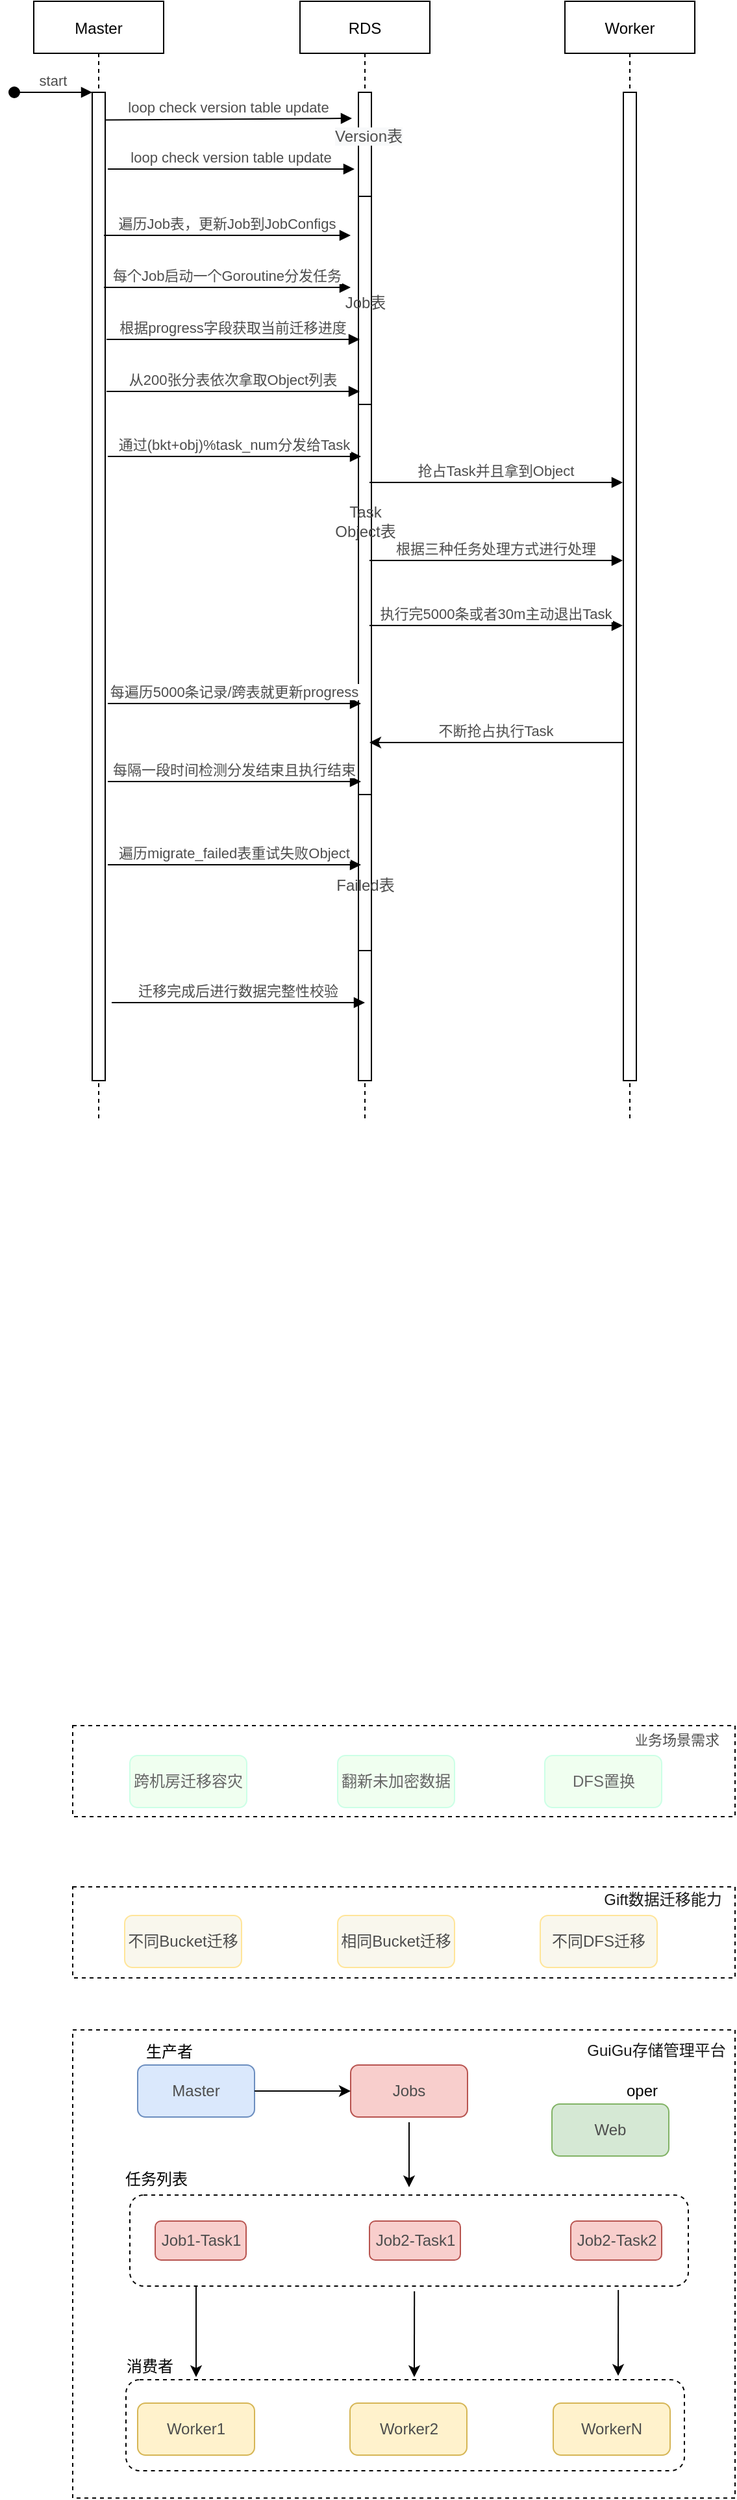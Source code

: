 <mxfile version="15.7.0" type="github">
  <diagram id="kgpKYQtTHZ0yAKxKKP6v" name="Page-1">
    <mxGraphModel dx="1678" dy="905" grid="1" gridSize="10" guides="1" tooltips="1" connect="1" arrows="1" fold="1" page="1" pageScale="1" pageWidth="850" pageHeight="1100" math="0" shadow="0">
      <root>
        <mxCell id="0" />
        <mxCell id="1" parent="0" />
        <mxCell id="3nuBFxr9cyL0pnOWT2aG-1" value="Master" style="shape=umlLifeline;perimeter=lifelinePerimeter;container=1;collapsible=0;recursiveResize=0;rounded=0;shadow=0;strokeWidth=1;" parent="1" vertex="1">
          <mxGeometry x="120" y="80" width="100" height="860" as="geometry" />
        </mxCell>
        <mxCell id="3nuBFxr9cyL0pnOWT2aG-2" value="" style="points=[];perimeter=orthogonalPerimeter;rounded=0;shadow=0;strokeWidth=1;fontColor=#4D4D4D;" parent="3nuBFxr9cyL0pnOWT2aG-1" vertex="1">
          <mxGeometry x="45" y="70" width="10" height="760" as="geometry" />
        </mxCell>
        <mxCell id="3nuBFxr9cyL0pnOWT2aG-3" value="start" style="verticalAlign=bottom;startArrow=oval;endArrow=block;startSize=8;shadow=0;strokeWidth=1;fontColor=#4D4D4D;" parent="3nuBFxr9cyL0pnOWT2aG-1" target="3nuBFxr9cyL0pnOWT2aG-2" edge="1">
          <mxGeometry relative="1" as="geometry">
            <mxPoint x="-15" y="70" as="sourcePoint" />
          </mxGeometry>
        </mxCell>
        <mxCell id="3nuBFxr9cyL0pnOWT2aG-5" value="RDS" style="shape=umlLifeline;perimeter=lifelinePerimeter;container=1;collapsible=0;recursiveResize=0;rounded=0;shadow=0;strokeWidth=1;" parent="1" vertex="1">
          <mxGeometry x="325" y="80" width="100" height="860" as="geometry" />
        </mxCell>
        <mxCell id="3nuBFxr9cyL0pnOWT2aG-6" value="" style="points=[];perimeter=orthogonalPerimeter;rounded=0;shadow=0;strokeWidth=1;fontColor=#4D4D4D;" parent="3nuBFxr9cyL0pnOWT2aG-5" vertex="1">
          <mxGeometry x="45" y="120" width="10" height="710" as="geometry" />
        </mxCell>
        <mxCell id="l1R9I0LpglT0F0HoZKRL-35" value="" style="points=[];perimeter=orthogonalPerimeter;rounded=0;shadow=0;strokeWidth=1;fontColor=#4D4D4D;" vertex="1" parent="3nuBFxr9cyL0pnOWT2aG-5">
          <mxGeometry x="45" y="70" width="10" height="80" as="geometry" />
        </mxCell>
        <mxCell id="l1R9I0LpglT0F0HoZKRL-36" value="Job表" style="text;html=1;align=center;verticalAlign=middle;resizable=0;points=[];autosize=1;strokeColor=none;fillColor=none;fontColor=#4D4D4D;" vertex="1" parent="3nuBFxr9cyL0pnOWT2aG-5">
          <mxGeometry x="25" y="222" width="50" height="20" as="geometry" />
        </mxCell>
        <mxCell id="l1R9I0LpglT0F0HoZKRL-37" value="&lt;span style=&quot;font-family: helvetica; font-size: 12px; font-style: normal; font-weight: 400; letter-spacing: normal; text-align: center; text-indent: 0px; text-transform: none; word-spacing: 0px; background-color: rgb(248, 249, 250); display: inline; float: none;&quot;&gt;Version表&lt;/span&gt;" style="text;whiteSpace=wrap;html=1;fontColor=#4D4D4D;" vertex="1" parent="3nuBFxr9cyL0pnOWT2aG-5">
          <mxGeometry x="25" y="90" width="60" height="30" as="geometry" />
        </mxCell>
        <mxCell id="l1R9I0LpglT0F0HoZKRL-44" value="" style="points=[];perimeter=orthogonalPerimeter;rounded=0;shadow=0;strokeWidth=1;fontColor=#4D4D4D;" vertex="1" parent="3nuBFxr9cyL0pnOWT2aG-5">
          <mxGeometry x="45" y="310" width="10" height="310" as="geometry" />
        </mxCell>
        <mxCell id="l1R9I0LpglT0F0HoZKRL-53" value="Task&lt;br&gt;Object表" style="text;html=1;align=center;verticalAlign=middle;resizable=0;points=[];autosize=1;strokeColor=none;fillColor=none;fontColor=#4D4D4D;" vertex="1" parent="3nuBFxr9cyL0pnOWT2aG-5">
          <mxGeometry x="20" y="385" width="60" height="30" as="geometry" />
        </mxCell>
        <mxCell id="l1R9I0LpglT0F0HoZKRL-60" value="" style="points=[];perimeter=orthogonalPerimeter;rounded=0;shadow=0;strokeWidth=1;fontColor=#4D4D4D;" vertex="1" parent="3nuBFxr9cyL0pnOWT2aG-5">
          <mxGeometry x="45" y="610" width="10" height="120" as="geometry" />
        </mxCell>
        <mxCell id="l1R9I0LpglT0F0HoZKRL-62" value="Failed表" style="text;html=1;align=center;verticalAlign=middle;resizable=0;points=[];autosize=1;strokeColor=none;fillColor=none;fontColor=#4D4D4D;" vertex="1" parent="3nuBFxr9cyL0pnOWT2aG-5">
          <mxGeometry x="20" y="670" width="60" height="20" as="geometry" />
        </mxCell>
        <mxCell id="3nuBFxr9cyL0pnOWT2aG-8" value="loop check version table update" style="verticalAlign=bottom;endArrow=block;entryX=0.25;entryY=0;shadow=0;strokeWidth=1;exitX=1;exitY=0.028;exitDx=0;exitDy=0;exitPerimeter=0;entryDx=0;entryDy=0;fontColor=#4D4D4D;" parent="1" source="3nuBFxr9cyL0pnOWT2aG-2" target="l1R9I0LpglT0F0HoZKRL-37" edge="1">
          <mxGeometry relative="1" as="geometry">
            <mxPoint x="275" y="160" as="sourcePoint" />
          </mxGeometry>
        </mxCell>
        <mxCell id="l1R9I0LpglT0F0HoZKRL-1" value="&lt;font color=&quot;#4d4d4d&quot;&gt;不同Bucket迁移&lt;/font&gt;" style="rounded=1;whiteSpace=wrap;html=1;fillColor=#f9f7ed;strokeColor=#FFE599;" vertex="1" parent="1">
          <mxGeometry x="190" y="1552" width="90" height="40" as="geometry" />
        </mxCell>
        <mxCell id="l1R9I0LpglT0F0HoZKRL-2" value="&lt;font color=&quot;#4d4d4d&quot;&gt;相同Bucket迁移&lt;/font&gt;" style="rounded=1;whiteSpace=wrap;html=1;fillColor=#f9f7ed;strokeColor=#FFE599;" vertex="1" parent="1">
          <mxGeometry x="354" y="1552" width="90" height="40" as="geometry" />
        </mxCell>
        <mxCell id="l1R9I0LpglT0F0HoZKRL-3" value="&lt;font color=&quot;#4d4d4d&quot;&gt;不同DFS迁移&lt;/font&gt;" style="rounded=1;whiteSpace=wrap;html=1;fillColor=#f9f7ed;strokeColor=#FFE599;" vertex="1" parent="1">
          <mxGeometry x="510" y="1552" width="90" height="40" as="geometry" />
        </mxCell>
        <mxCell id="l1R9I0LpglT0F0HoZKRL-4" value="&lt;font color=&quot;#4d4d4d&quot;&gt;Job1-Task1&lt;/font&gt;" style="rounded=1;whiteSpace=wrap;html=1;fillColor=#f8cecc;strokeColor=#b85450;" vertex="1" parent="1">
          <mxGeometry x="213.5" y="1787" width="70" height="30" as="geometry" />
        </mxCell>
        <mxCell id="l1R9I0LpglT0F0HoZKRL-5" value="&lt;font color=&quot;#4d4d4d&quot;&gt;Job2-Task1&lt;/font&gt;" style="rounded=1;whiteSpace=wrap;html=1;fillColor=#f8cecc;strokeColor=#b85450;" vertex="1" parent="1">
          <mxGeometry x="378.5" y="1787" width="70" height="30" as="geometry" />
        </mxCell>
        <mxCell id="l1R9I0LpglT0F0HoZKRL-6" value="&lt;font color=&quot;#4d4d4d&quot;&gt;Job2-Task2&lt;/font&gt;" style="rounded=1;whiteSpace=wrap;html=1;fillColor=#f8cecc;strokeColor=#b85450;" vertex="1" parent="1">
          <mxGeometry x="533.5" y="1787" width="70" height="30" as="geometry" />
        </mxCell>
        <mxCell id="l1R9I0LpglT0F0HoZKRL-7" value="&lt;font color=&quot;#4d4d4d&quot;&gt;Master&lt;/font&gt;" style="rounded=1;whiteSpace=wrap;html=1;fillColor=#dae8fc;strokeColor=#6c8ebf;" vertex="1" parent="1">
          <mxGeometry x="200" y="1667" width="90" height="40" as="geometry" />
        </mxCell>
        <mxCell id="l1R9I0LpglT0F0HoZKRL-8" value="&lt;font color=&quot;#4d4d4d&quot;&gt;Jobs&lt;/font&gt;" style="rounded=1;whiteSpace=wrap;html=1;fillColor=#f8cecc;strokeColor=#b85450;" vertex="1" parent="1">
          <mxGeometry x="364" y="1667" width="90" height="40" as="geometry" />
        </mxCell>
        <mxCell id="l1R9I0LpglT0F0HoZKRL-9" value="&lt;font color=&quot;#4d4d4d&quot;&gt;Web&lt;/font&gt;" style="rounded=1;whiteSpace=wrap;html=1;fillColor=#d5e8d4;strokeColor=#82b366;" vertex="1" parent="1">
          <mxGeometry x="519" y="1697" width="90" height="40" as="geometry" />
        </mxCell>
        <mxCell id="l1R9I0LpglT0F0HoZKRL-10" value="&lt;font color=&quot;#4d4d4d&quot;&gt;Worker1&lt;/font&gt;" style="rounded=1;whiteSpace=wrap;html=1;fillColor=#fff2cc;strokeColor=#d6b656;" vertex="1" parent="1">
          <mxGeometry x="200" y="1927" width="90" height="40" as="geometry" />
        </mxCell>
        <mxCell id="l1R9I0LpglT0F0HoZKRL-11" value="&lt;font color=&quot;#4d4d4d&quot;&gt;Worker2&lt;/font&gt;" style="rounded=1;whiteSpace=wrap;html=1;fillColor=#fff2cc;strokeColor=#d6b656;" vertex="1" parent="1">
          <mxGeometry x="363.5" y="1927" width="90" height="40" as="geometry" />
        </mxCell>
        <mxCell id="l1R9I0LpglT0F0HoZKRL-12" value="&lt;font color=&quot;#4d4d4d&quot;&gt;WorkerN&lt;/font&gt;" style="rounded=1;whiteSpace=wrap;html=1;fillColor=#fff2cc;strokeColor=#d6b656;" vertex="1" parent="1">
          <mxGeometry x="520" y="1927" width="90" height="40" as="geometry" />
        </mxCell>
        <mxCell id="l1R9I0LpglT0F0HoZKRL-13" value="" style="rounded=0;whiteSpace=wrap;html=1;fillColor=none;dashed=1;strokeWidth=1;glass=0;sketch=0;shadow=0;" vertex="1" parent="1">
          <mxGeometry x="150" y="1640" width="510" height="360" as="geometry" />
        </mxCell>
        <mxCell id="l1R9I0LpglT0F0HoZKRL-14" value="" style="rounded=1;whiteSpace=wrap;html=1;fillColor=none;dashed=1;" vertex="1" parent="1">
          <mxGeometry x="194" y="1767" width="430" height="70" as="geometry" />
        </mxCell>
        <mxCell id="l1R9I0LpglT0F0HoZKRL-15" value="" style="rounded=1;whiteSpace=wrap;html=1;fillColor=none;dashed=1;" vertex="1" parent="1">
          <mxGeometry x="191" y="1909" width="430" height="70" as="geometry" />
        </mxCell>
        <mxCell id="l1R9I0LpglT0F0HoZKRL-16" value="" style="endArrow=classic;html=1;rounded=0;exitX=0.5;exitY=1;exitDx=0;exitDy=0;" edge="1" parent="1">
          <mxGeometry width="50" height="50" relative="1" as="geometry">
            <mxPoint x="409" y="1711" as="sourcePoint" />
            <mxPoint x="409" y="1761" as="targetPoint" />
          </mxGeometry>
        </mxCell>
        <mxCell id="l1R9I0LpglT0F0HoZKRL-17" value="" style="endArrow=classic;html=1;rounded=0;exitX=1;exitY=0.5;exitDx=0;exitDy=0;entryX=0;entryY=0.5;entryDx=0;entryDy=0;" edge="1" parent="1" source="l1R9I0LpglT0F0HoZKRL-7" target="l1R9I0LpglT0F0HoZKRL-8">
          <mxGeometry width="50" height="50" relative="1" as="geometry">
            <mxPoint x="430" y="1787" as="sourcePoint" />
            <mxPoint x="480" y="1737" as="targetPoint" />
          </mxGeometry>
        </mxCell>
        <mxCell id="l1R9I0LpglT0F0HoZKRL-18" value="" style="endArrow=classic;html=1;rounded=0;" edge="1" parent="1">
          <mxGeometry width="50" height="50" relative="1" as="geometry">
            <mxPoint x="245" y="1837" as="sourcePoint" />
            <mxPoint x="245" y="1907" as="targetPoint" />
          </mxGeometry>
        </mxCell>
        <mxCell id="l1R9I0LpglT0F0HoZKRL-19" value="" style="endArrow=classic;html=1;rounded=0;exitX=0.12;exitY=1.057;exitDx=0;exitDy=0;exitPerimeter=0;" edge="1" parent="1">
          <mxGeometry width="50" height="50" relative="1" as="geometry">
            <mxPoint x="413.1" y="1840.99" as="sourcePoint" />
            <mxPoint x="413" y="1907" as="targetPoint" />
          </mxGeometry>
        </mxCell>
        <mxCell id="l1R9I0LpglT0F0HoZKRL-20" value="" style="endArrow=classic;html=1;rounded=0;exitX=0.12;exitY=1.057;exitDx=0;exitDy=0;exitPerimeter=0;" edge="1" parent="1">
          <mxGeometry width="50" height="50" relative="1" as="geometry">
            <mxPoint x="570.1" y="1840" as="sourcePoint" />
            <mxPoint x="570" y="1906.01" as="targetPoint" />
          </mxGeometry>
        </mxCell>
        <mxCell id="l1R9I0LpglT0F0HoZKRL-21" value="生产者" style="text;html=1;align=center;verticalAlign=middle;resizable=0;points=[];autosize=1;strokeColor=none;fillColor=none;" vertex="1" parent="1">
          <mxGeometry x="199" y="1647" width="50" height="20" as="geometry" />
        </mxCell>
        <mxCell id="l1R9I0LpglT0F0HoZKRL-22" value="任务列表" style="text;html=1;align=center;verticalAlign=middle;resizable=0;points=[];autosize=1;strokeColor=none;fillColor=none;" vertex="1" parent="1">
          <mxGeometry x="184" y="1745" width="60" height="20" as="geometry" />
        </mxCell>
        <mxCell id="l1R9I0LpglT0F0HoZKRL-23" value="消费者" style="text;html=1;align=center;verticalAlign=middle;resizable=0;points=[];autosize=1;strokeColor=none;fillColor=none;" vertex="1" parent="1">
          <mxGeometry x="184" y="1889" width="50" height="20" as="geometry" />
        </mxCell>
        <mxCell id="l1R9I0LpglT0F0HoZKRL-24" value="oper" style="text;html=1;align=center;verticalAlign=middle;resizable=0;points=[];autosize=1;strokeColor=none;fillColor=none;" vertex="1" parent="1">
          <mxGeometry x="568" y="1677" width="40" height="20" as="geometry" />
        </mxCell>
        <mxCell id="l1R9I0LpglT0F0HoZKRL-25" value="&lt;font color=&quot;#1a1a1a&quot;&gt;GuiGu存储管理平台&lt;/font&gt;" style="text;html=1;align=center;verticalAlign=middle;resizable=0;points=[];autosize=1;strokeColor=none;fillColor=none;fontColor=#FF6666;" vertex="1" parent="1">
          <mxGeometry x="539" y="1646" width="120" height="20" as="geometry" />
        </mxCell>
        <mxCell id="l1R9I0LpglT0F0HoZKRL-26" value="" style="rounded=0;whiteSpace=wrap;html=1;fillColor=none;dashed=1;strokeWidth=1;glass=0;sketch=0;shadow=0;" vertex="1" parent="1">
          <mxGeometry x="150" y="1530" width="510" height="70" as="geometry" />
        </mxCell>
        <mxCell id="l1R9I0LpglT0F0HoZKRL-27" value="&lt;font color=&quot;#1a1a1a&quot;&gt;Gift数据迁移能力&lt;/font&gt;" style="text;html=1;align=center;verticalAlign=middle;resizable=0;points=[];autosize=1;strokeColor=none;fillColor=none;fontColor=#FF6666;" vertex="1" parent="1">
          <mxGeometry x="548.5" y="1530" width="110" height="20" as="geometry" />
        </mxCell>
        <mxCell id="l1R9I0LpglT0F0HoZKRL-28" value="&lt;font color=&quot;#666666&quot;&gt;跨机房迁移容灾&lt;/font&gt;" style="rounded=1;whiteSpace=wrap;html=1;fillColor=#F0FFF0;strokeColor=#CCFFE6;" vertex="1" parent="1">
          <mxGeometry x="194" y="1429" width="90" height="40" as="geometry" />
        </mxCell>
        <mxCell id="l1R9I0LpglT0F0HoZKRL-29" value="" style="rounded=0;whiteSpace=wrap;html=1;fillColor=none;dashed=1;strokeWidth=1;glass=0;sketch=0;shadow=0;" vertex="1" parent="1">
          <mxGeometry x="150" y="1406" width="510" height="70" as="geometry" />
        </mxCell>
        <mxCell id="l1R9I0LpglT0F0HoZKRL-30" value="&lt;font color=&quot;#4d4d4d&quot; style=&quot;font-size: 10px&quot;&gt;业&lt;/font&gt;&lt;font color=&quot;#4d4d4d&quot; style=&quot;font-size: 11px&quot;&gt;务场景需求&lt;/font&gt;" style="text;html=1;align=center;verticalAlign=middle;resizable=0;points=[];autosize=1;strokeColor=none;fillColor=none;fontColor=#FF6666;" vertex="1" parent="1">
          <mxGeometry x="570" y="1407" width="90" height="20" as="geometry" />
        </mxCell>
        <mxCell id="l1R9I0LpglT0F0HoZKRL-31" value="&lt;font color=&quot;#666666&quot;&gt;翻新未加密数据&lt;/font&gt;" style="rounded=1;whiteSpace=wrap;html=1;fillColor=#F0FFF0;strokeColor=#CCFFE6;" vertex="1" parent="1">
          <mxGeometry x="354" y="1429" width="90" height="40" as="geometry" />
        </mxCell>
        <mxCell id="l1R9I0LpglT0F0HoZKRL-32" value="&lt;font color=&quot;#666666&quot;&gt;DFS置换&lt;/font&gt;" style="rounded=1;whiteSpace=wrap;html=1;fillColor=#F0FFF0;strokeColor=#CCFFE6;" vertex="1" parent="1">
          <mxGeometry x="513.5" y="1429" width="90" height="40" as="geometry" />
        </mxCell>
        <mxCell id="l1R9I0LpglT0F0HoZKRL-33" value="Worker" style="shape=umlLifeline;perimeter=lifelinePerimeter;container=1;collapsible=0;recursiveResize=0;rounded=0;shadow=0;strokeWidth=1;" vertex="1" parent="1">
          <mxGeometry x="529" y="80" width="100" height="860" as="geometry" />
        </mxCell>
        <mxCell id="l1R9I0LpglT0F0HoZKRL-34" value="" style="points=[];perimeter=orthogonalPerimeter;rounded=0;shadow=0;strokeWidth=1;fontColor=#4D4D4D;" vertex="1" parent="l1R9I0LpglT0F0HoZKRL-33">
          <mxGeometry x="45" y="70" width="10" height="760" as="geometry" />
        </mxCell>
        <mxCell id="l1R9I0LpglT0F0HoZKRL-39" value="遍历Job表，更新Job到JobConfigs" style="verticalAlign=bottom;endArrow=block;entryX=0;entryY=0;shadow=0;strokeWidth=1;fontColor=#4D4D4D;" edge="1" parent="1">
          <mxGeometry relative="1" as="geometry">
            <mxPoint x="174" y="260.0" as="sourcePoint" />
            <mxPoint x="364" y="260.0" as="targetPoint" />
          </mxGeometry>
        </mxCell>
        <mxCell id="l1R9I0LpglT0F0HoZKRL-40" value="每个Job启动一个Goroutine分发任务" style="verticalAlign=bottom;endArrow=block;entryX=0;entryY=0;shadow=0;strokeWidth=1;fontColor=#4D4D4D;" edge="1" parent="1">
          <mxGeometry relative="1" as="geometry">
            <mxPoint x="174" y="300.0" as="sourcePoint" />
            <mxPoint x="364" y="300.0" as="targetPoint" />
          </mxGeometry>
        </mxCell>
        <mxCell id="l1R9I0LpglT0F0HoZKRL-42" value="根据progress字段获取当前迁移进度" style="verticalAlign=bottom;endArrow=block;entryX=0;entryY=0;shadow=0;strokeWidth=1;fontColor=#4D4D4D;" edge="1" parent="1">
          <mxGeometry relative="1" as="geometry">
            <mxPoint x="176" y="340.0" as="sourcePoint" />
            <mxPoint x="371" y="340.0" as="targetPoint" />
          </mxGeometry>
        </mxCell>
        <mxCell id="l1R9I0LpglT0F0HoZKRL-43" value="从200张分表依次拿取Object列表" style="verticalAlign=bottom;endArrow=block;entryX=0;entryY=0;shadow=0;strokeWidth=1;fontColor=#4D4D4D;" edge="1" parent="1">
          <mxGeometry relative="1" as="geometry">
            <mxPoint x="176" y="380.0" as="sourcePoint" />
            <mxPoint x="371" y="380.0" as="targetPoint" />
          </mxGeometry>
        </mxCell>
        <mxCell id="l1R9I0LpglT0F0HoZKRL-46" value="通过(bkt+obj)%task_num分发给Task" style="verticalAlign=bottom;endArrow=block;entryX=0;entryY=0;shadow=0;strokeWidth=1;fontColor=#4D4D4D;" edge="1" parent="1">
          <mxGeometry relative="1" as="geometry">
            <mxPoint x="177" y="430.0" as="sourcePoint" />
            <mxPoint x="372" y="430.0" as="targetPoint" />
          </mxGeometry>
        </mxCell>
        <mxCell id="l1R9I0LpglT0F0HoZKRL-54" value="抢占Task并且拿到Object" style="verticalAlign=bottom;endArrow=block;entryX=0;entryY=0;shadow=0;strokeWidth=1;fontColor=#4D4D4D;" edge="1" parent="1">
          <mxGeometry relative="1" as="geometry">
            <mxPoint x="378.5" y="450.0" as="sourcePoint" />
            <mxPoint x="573.5" y="450.0" as="targetPoint" />
          </mxGeometry>
        </mxCell>
        <mxCell id="l1R9I0LpglT0F0HoZKRL-55" value="根据三种任务处理方式进行处理" style="verticalAlign=bottom;endArrow=block;entryX=0;entryY=0;shadow=0;strokeWidth=1;fontColor=#4D4D4D;" edge="1" parent="1">
          <mxGeometry relative="1" as="geometry">
            <mxPoint x="378.5" y="510.0" as="sourcePoint" />
            <mxPoint x="573.5" y="510.0" as="targetPoint" />
          </mxGeometry>
        </mxCell>
        <mxCell id="l1R9I0LpglT0F0HoZKRL-56" value="执行完5000条或者30m主动退出Task" style="verticalAlign=bottom;endArrow=block;entryX=0;entryY=0;shadow=0;strokeWidth=1;fontColor=#4D4D4D;" edge="1" parent="1">
          <mxGeometry relative="1" as="geometry">
            <mxPoint x="378.5" y="560.0" as="sourcePoint" />
            <mxPoint x="573.5" y="560.0" as="targetPoint" />
          </mxGeometry>
        </mxCell>
        <mxCell id="l1R9I0LpglT0F0HoZKRL-57" value="每遍历5000条记录/跨表就更新progress" style="verticalAlign=bottom;endArrow=block;entryX=0;entryY=0;shadow=0;strokeWidth=1;fontColor=#4D4D4D;" edge="1" parent="1">
          <mxGeometry relative="1" as="geometry">
            <mxPoint x="177" y="620.0" as="sourcePoint" />
            <mxPoint x="372" y="620.0" as="targetPoint" />
          </mxGeometry>
        </mxCell>
        <mxCell id="l1R9I0LpglT0F0HoZKRL-58" value="每隔一段时间检测分发结束且执行结束" style="verticalAlign=bottom;endArrow=block;entryX=0;entryY=0;shadow=0;strokeWidth=1;fontColor=#4D4D4D;" edge="1" parent="1">
          <mxGeometry relative="1" as="geometry">
            <mxPoint x="177" y="680.0" as="sourcePoint" />
            <mxPoint x="372" y="680.0" as="targetPoint" />
          </mxGeometry>
        </mxCell>
        <mxCell id="l1R9I0LpglT0F0HoZKRL-61" value="遍历migrate_failed表重试失败Object" style="verticalAlign=bottom;endArrow=block;entryX=0;entryY=0;shadow=0;strokeWidth=1;fontColor=#4D4D4D;" edge="1" parent="1">
          <mxGeometry relative="1" as="geometry">
            <mxPoint x="177" y="744.0" as="sourcePoint" />
            <mxPoint x="372" y="744.0" as="targetPoint" />
          </mxGeometry>
        </mxCell>
        <mxCell id="l1R9I0LpglT0F0HoZKRL-64" value="不断抢占执行Task" style="verticalAlign=bottom;endArrow=none;entryX=0;entryY=0;shadow=0;strokeWidth=1;startArrow=classic;startFill=1;endFill=0;fontColor=#4D4D4D;" edge="1" parent="1">
          <mxGeometry relative="1" as="geometry">
            <mxPoint x="378.5" y="650.0" as="sourcePoint" />
            <mxPoint x="573.5" y="650.0" as="targetPoint" />
          </mxGeometry>
        </mxCell>
        <mxCell id="l1R9I0LpglT0F0HoZKRL-65" value="迁移完成后进行数据完整性校验" style="verticalAlign=bottom;endArrow=block;entryX=0;entryY=0;shadow=0;strokeWidth=1;fontColor=#4D4D4D;" edge="1" parent="1">
          <mxGeometry relative="1" as="geometry">
            <mxPoint x="180" y="850.0" as="sourcePoint" />
            <mxPoint x="375" y="850.0" as="targetPoint" />
          </mxGeometry>
        </mxCell>
        <mxCell id="l1R9I0LpglT0F0HoZKRL-38" value="loop check version table update" style="verticalAlign=bottom;endArrow=block;shadow=0;strokeWidth=1;fontColor=#4D4D4D;" edge="1" parent="1">
          <mxGeometry relative="1" as="geometry">
            <mxPoint x="177" y="209.0" as="sourcePoint" />
            <mxPoint x="367" y="209" as="targetPoint" />
          </mxGeometry>
        </mxCell>
      </root>
    </mxGraphModel>
  </diagram>
</mxfile>
